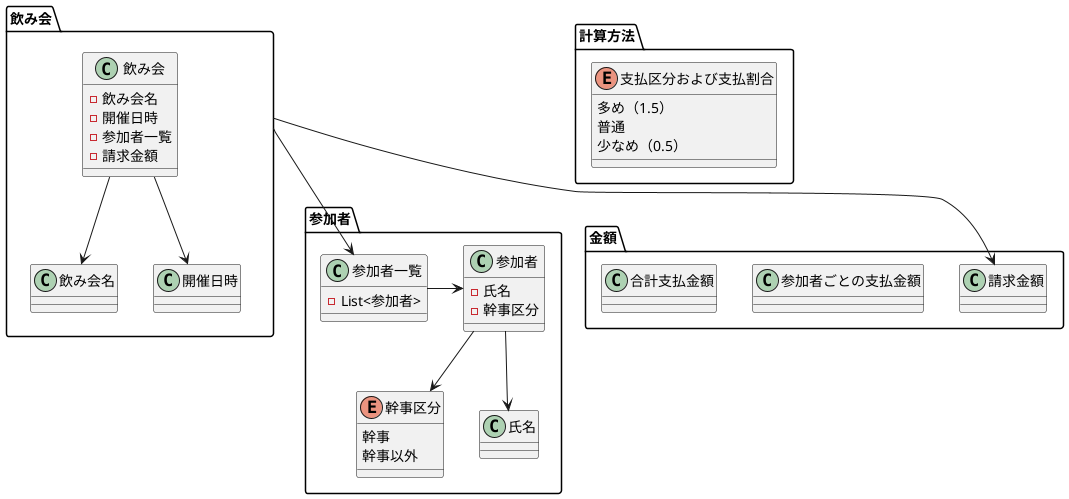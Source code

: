 @startuml
/'=================================='/
package 参加者 {
  enum 幹事区分 {
    幹事
    幹事以外
  }

  class 氏名 {
  }

  class 参加者 {
    - 氏名
    - 幹事区分
  }

  class 参加者一覧 {
    - List<参加者>
  }

  参加者一覧 -> 参加者
  参加者 -d-> 氏名
  参加者 -d-> 幹事区分
}

/'=================================='/
package 飲み会 {
  class 飲み会 {
    - 飲み会名
    - 開催日時
    - 参加者一覧
    - 請求金額
  }

  class 飲み会名 {
  }

  class 開催日時 {
  }

  飲み会 -d-> 飲み会名
  飲み会 -d-> 開催日時
}

/'=================================='/
package 金額 {
  class 請求金額 {
  }

  class 参加者ごとの支払金額 {
  }

  class 合計支払金額 {
  }

}

/'=================================='/
package 計算方法 {
  enum 支払区分および支払割合 {
    多め（1.5）
    普通
    少なめ（0.5）
  }
}

/'=================================='/
飲み会 --> 参加者一覧
飲み会 --> 請求金額

@enduml
